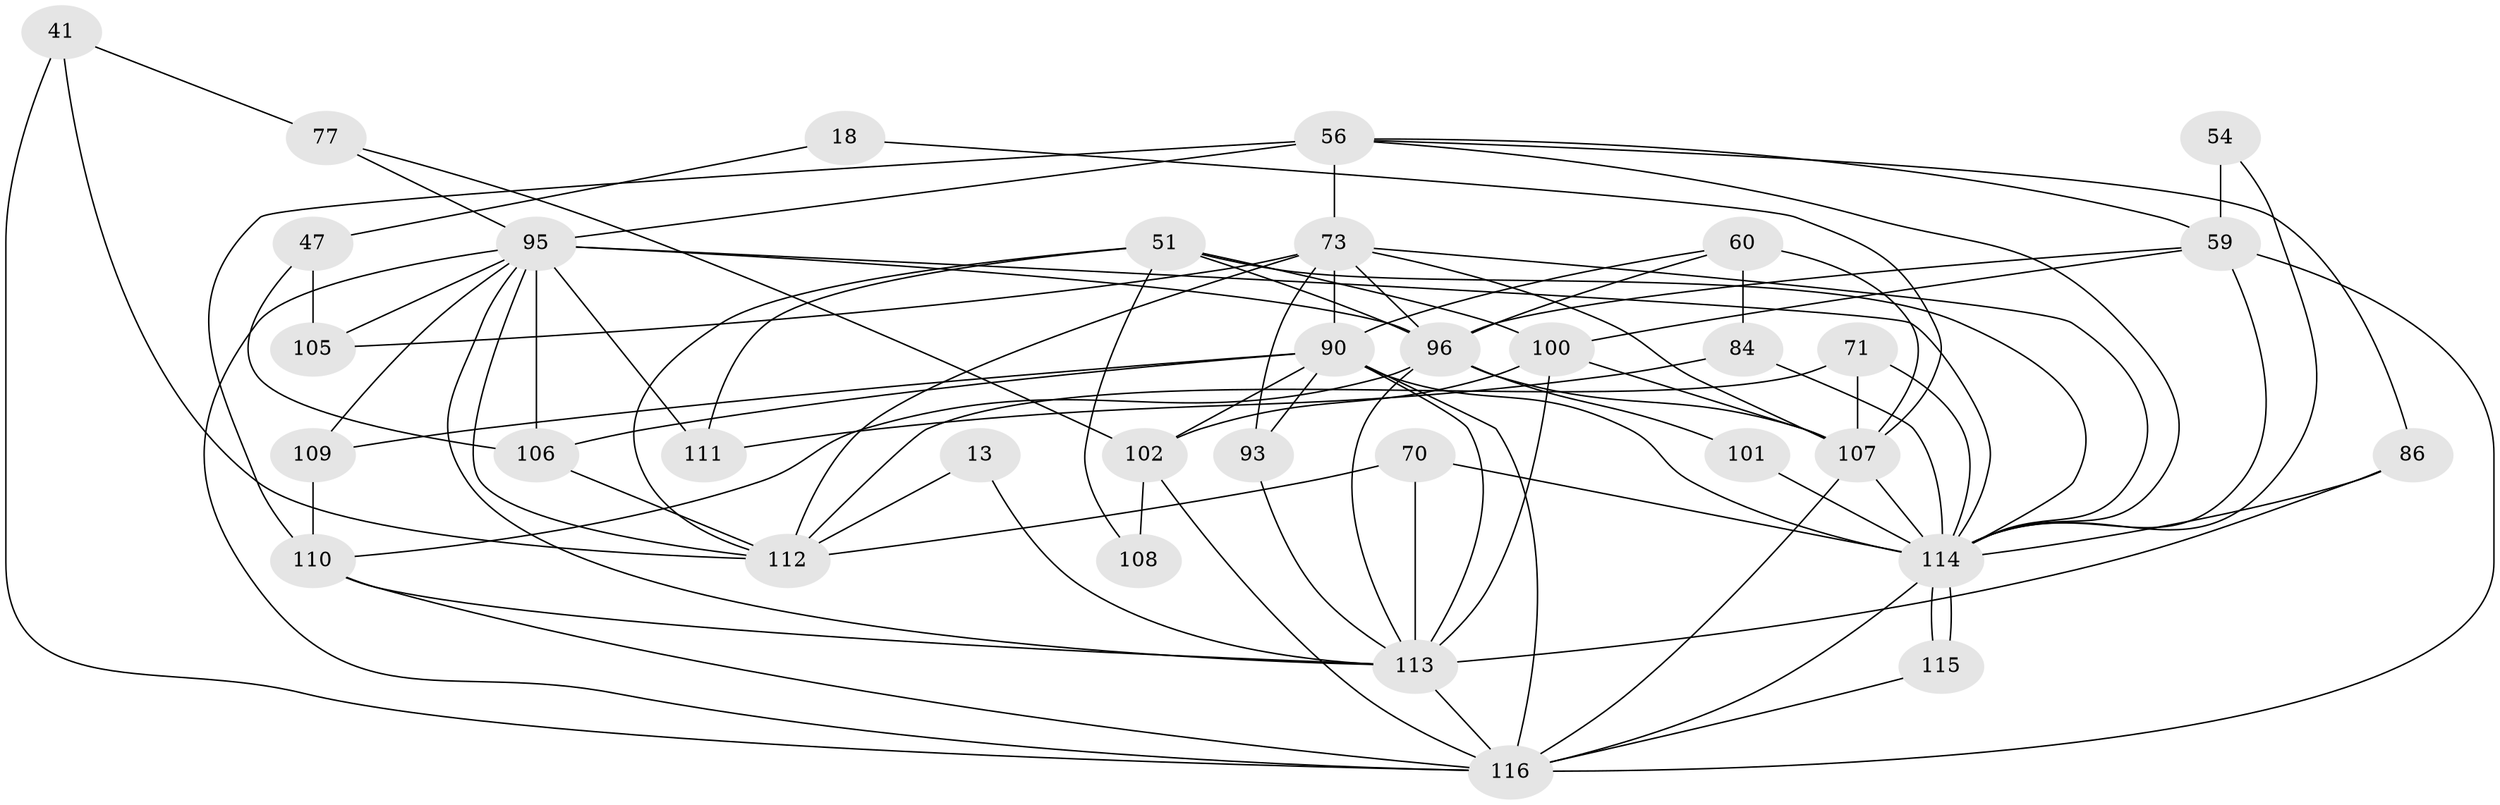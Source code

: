 // original degree distribution, {3: 0.29310344827586204, 4: 0.27586206896551724, 2: 0.10344827586206896, 6: 0.05172413793103448, 5: 0.22413793103448276, 8: 0.017241379310344827, 7: 0.034482758620689655}
// Generated by graph-tools (version 1.1) at 2025/54/03/04/25 21:54:04]
// undirected, 34 vertices, 88 edges
graph export_dot {
graph [start="1"]
  node [color=gray90,style=filled];
  13;
  18;
  41;
  47 [super="+34"];
  51 [super="+45"];
  54 [super="+4"];
  56 [super="+7+12+48"];
  59 [super="+23+27"];
  60;
  70;
  71;
  73 [super="+8+63+72+67"];
  77 [super="+65"];
  84 [super="+49"];
  86;
  90 [super="+87+80"];
  93;
  95 [super="+53+85"];
  96 [super="+2+5+9+30+69+92"];
  100 [super="+20"];
  101 [super="+31+55"];
  102 [super="+39+68"];
  105;
  106 [super="+104"];
  107 [super="+15+91"];
  108;
  109;
  110 [super="+94+64+83"];
  111;
  112 [super="+17+14+75"];
  113 [super="+10+97+98+33"];
  114 [super="+76+99"];
  115;
  116 [super="+50+103"];
  13 -- 112;
  13 -- 113;
  18 -- 47;
  18 -- 107;
  41 -- 77 [weight=2];
  41 -- 116 [weight=2];
  41 -- 112;
  47 -- 105 [weight=2];
  47 -- 106;
  51 -- 111;
  51 -- 100 [weight=2];
  51 -- 108;
  51 -- 112 [weight=2];
  51 -- 114;
  51 -- 96;
  54 -- 59 [weight=3];
  54 -- 114 [weight=2];
  56 -- 110 [weight=2];
  56 -- 59 [weight=2];
  56 -- 86;
  56 -- 95;
  56 -- 73 [weight=2];
  56 -- 114;
  59 -- 100 [weight=2];
  59 -- 96;
  59 -- 114;
  59 -- 116 [weight=3];
  60 -- 84 [weight=2];
  60 -- 107 [weight=2];
  60 -- 96;
  60 -- 90;
  70 -- 113 [weight=3];
  70 -- 112 [weight=2];
  70 -- 114 [weight=2];
  71 -- 114;
  71 -- 107;
  71 -- 112;
  73 -- 105;
  73 -- 93 [weight=3];
  73 -- 96;
  73 -- 107 [weight=3];
  73 -- 112 [weight=3];
  73 -- 114 [weight=2];
  73 -- 90 [weight=3];
  77 -- 102;
  77 -- 95;
  84 -- 111;
  84 -- 114;
  86 -- 114 [weight=2];
  86 -- 113;
  90 -- 93;
  90 -- 114 [weight=2];
  90 -- 116;
  90 -- 102 [weight=3];
  90 -- 106;
  90 -- 109 [weight=2];
  90 -- 113 [weight=3];
  93 -- 113;
  95 -- 106 [weight=2];
  95 -- 114 [weight=2];
  95 -- 116 [weight=2];
  95 -- 113 [weight=2];
  95 -- 96 [weight=3];
  95 -- 105 [weight=2];
  95 -- 109;
  95 -- 111;
  95 -- 112;
  96 -- 101 [weight=2];
  96 -- 110 [weight=3];
  96 -- 113 [weight=3];
  96 -- 107 [weight=2];
  100 -- 107;
  100 -- 102 [weight=2];
  100 -- 113 [weight=2];
  101 -- 114 [weight=4];
  102 -- 108 [weight=2];
  102 -- 116 [weight=2];
  106 -- 112 [weight=2];
  107 -- 116;
  107 -- 114;
  109 -- 110;
  110 -- 113;
  110 -- 116;
  113 -- 116;
  114 -- 115;
  114 -- 115;
  114 -- 116 [weight=2];
  115 -- 116;
}
